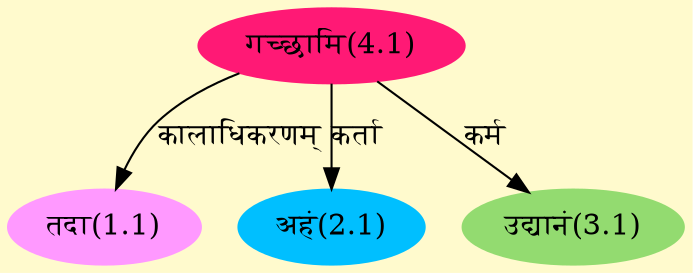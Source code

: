 digraph G{
rankdir=BT;
 compound=true;
 bgcolor="lemonchiffon1";
Node1_1 [style=filled, color="#FF99FF" label = "तदा(1.1)"]
Node4_1 [style=filled, color="#FF1975" label = "गच्छामि(4.1)"]
Node2_1 [style=filled, color="#00BFFF" label = "अहं(2.1)"]
Node3_1 [style=filled, color="#93DB70" label = "उद्यानं(3.1)"]
/* Start of Relations section */

Node1_1 -> Node4_1 [  label="कालाधिकरणम्"  dir="back" ]
Node2_1 -> Node4_1 [  label="कर्ता"  dir="back" ]
Node3_1 -> Node4_1 [  label="कर्म"  dir="back" ]
}
